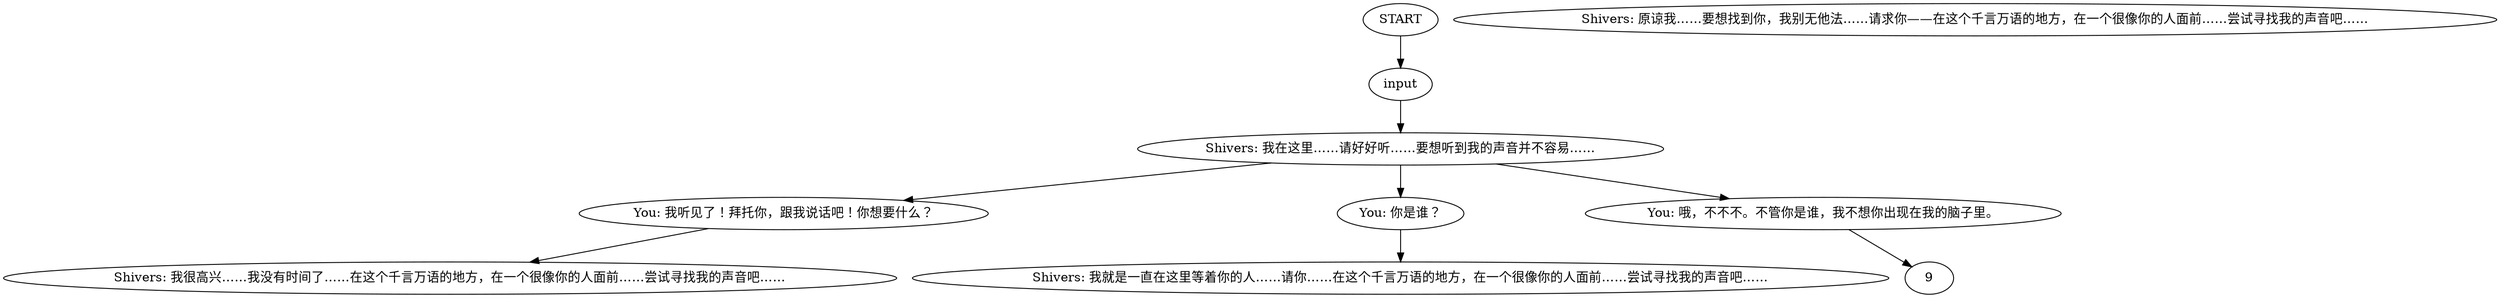 # PLAZA ORB / plazatilecoat
# This Shivers initiates the coat quest. It is an Easy check.
# ==================================================
digraph G {
	  0 [label="START"];
	  1 [label="input"];
	  2 [label="Shivers: 我很高兴……我没有时间了……在这个千言万语的地方，在一个很像你的人面前……尝试寻找我的声音吧……"];
	  3 [label="Shivers: 我就是一直在这里等着你的人……请你……在这个千言万语的地方，在一个很像你的人面前……尝试寻找我的声音吧……"];
	  4 [label="Shivers: 我在这里……请好好听……要想听到我的声音并不容易……"];
	  5 [label="You: 我听见了！拜托你，跟我说话吧！你想要什么？"];
	  6 [label="You: 你是谁？"];
	  7 [label="You: 哦，不不不。不管你是谁，我不想你出现在我的脑子里。"];
	  8 [label="Shivers: 原谅我……要想找到你，我别无他法……请求你——在这个千言万语的地方，在一个很像你的人面前……尝试寻找我的声音吧……"];
	  0 -> 1
	  1 -> 4
	  4 -> 5
	  4 -> 6
	  4 -> 7
	  5 -> 2
	  6 -> 3
	  7 -> 9
}

